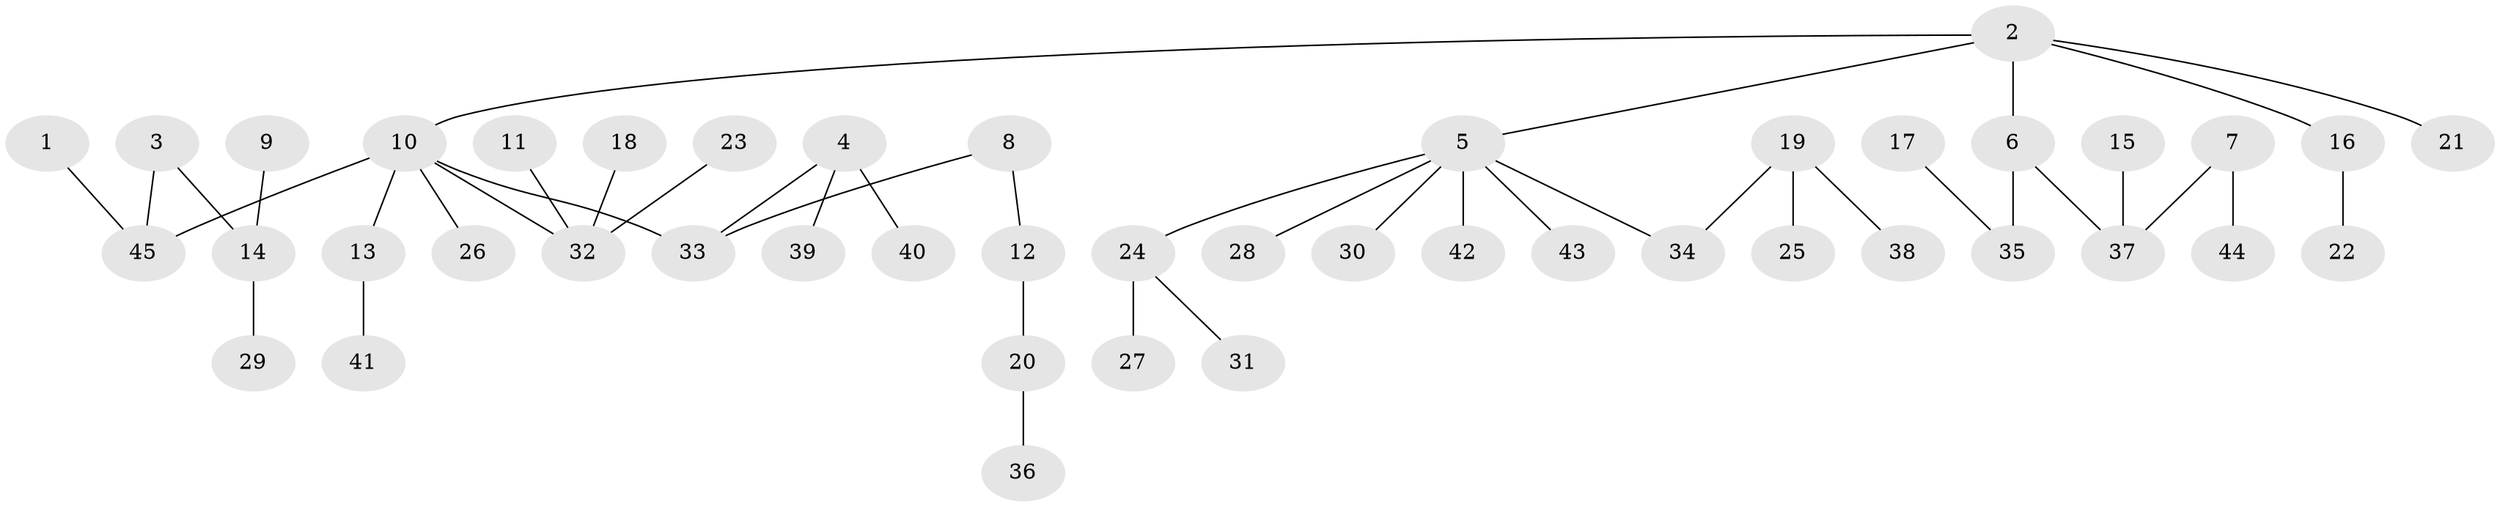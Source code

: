 // original degree distribution, {6: 0.011235955056179775, 5: 0.06741573033707865, 2: 0.29213483146067415, 1: 0.48314606741573035, 3: 0.07865168539325842, 4: 0.06741573033707865}
// Generated by graph-tools (version 1.1) at 2025/02/03/09/25 03:02:22]
// undirected, 45 vertices, 44 edges
graph export_dot {
graph [start="1"]
  node [color=gray90,style=filled];
  1;
  2;
  3;
  4;
  5;
  6;
  7;
  8;
  9;
  10;
  11;
  12;
  13;
  14;
  15;
  16;
  17;
  18;
  19;
  20;
  21;
  22;
  23;
  24;
  25;
  26;
  27;
  28;
  29;
  30;
  31;
  32;
  33;
  34;
  35;
  36;
  37;
  38;
  39;
  40;
  41;
  42;
  43;
  44;
  45;
  1 -- 45 [weight=1.0];
  2 -- 5 [weight=1.0];
  2 -- 6 [weight=1.0];
  2 -- 10 [weight=1.0];
  2 -- 16 [weight=1.0];
  2 -- 21 [weight=1.0];
  3 -- 14 [weight=1.0];
  3 -- 45 [weight=1.0];
  4 -- 33 [weight=1.0];
  4 -- 39 [weight=1.0];
  4 -- 40 [weight=1.0];
  5 -- 24 [weight=1.0];
  5 -- 28 [weight=1.0];
  5 -- 30 [weight=1.0];
  5 -- 34 [weight=1.0];
  5 -- 42 [weight=1.0];
  5 -- 43 [weight=1.0];
  6 -- 35 [weight=1.0];
  6 -- 37 [weight=1.0];
  7 -- 37 [weight=1.0];
  7 -- 44 [weight=1.0];
  8 -- 12 [weight=1.0];
  8 -- 33 [weight=1.0];
  9 -- 14 [weight=1.0];
  10 -- 13 [weight=1.0];
  10 -- 26 [weight=1.0];
  10 -- 32 [weight=1.0];
  10 -- 33 [weight=1.0];
  10 -- 45 [weight=1.0];
  11 -- 32 [weight=1.0];
  12 -- 20 [weight=1.0];
  13 -- 41 [weight=1.0];
  14 -- 29 [weight=1.0];
  15 -- 37 [weight=1.0];
  16 -- 22 [weight=1.0];
  17 -- 35 [weight=1.0];
  18 -- 32 [weight=1.0];
  19 -- 25 [weight=1.0];
  19 -- 34 [weight=1.0];
  19 -- 38 [weight=1.0];
  20 -- 36 [weight=1.0];
  23 -- 32 [weight=1.0];
  24 -- 27 [weight=1.0];
  24 -- 31 [weight=1.0];
}
